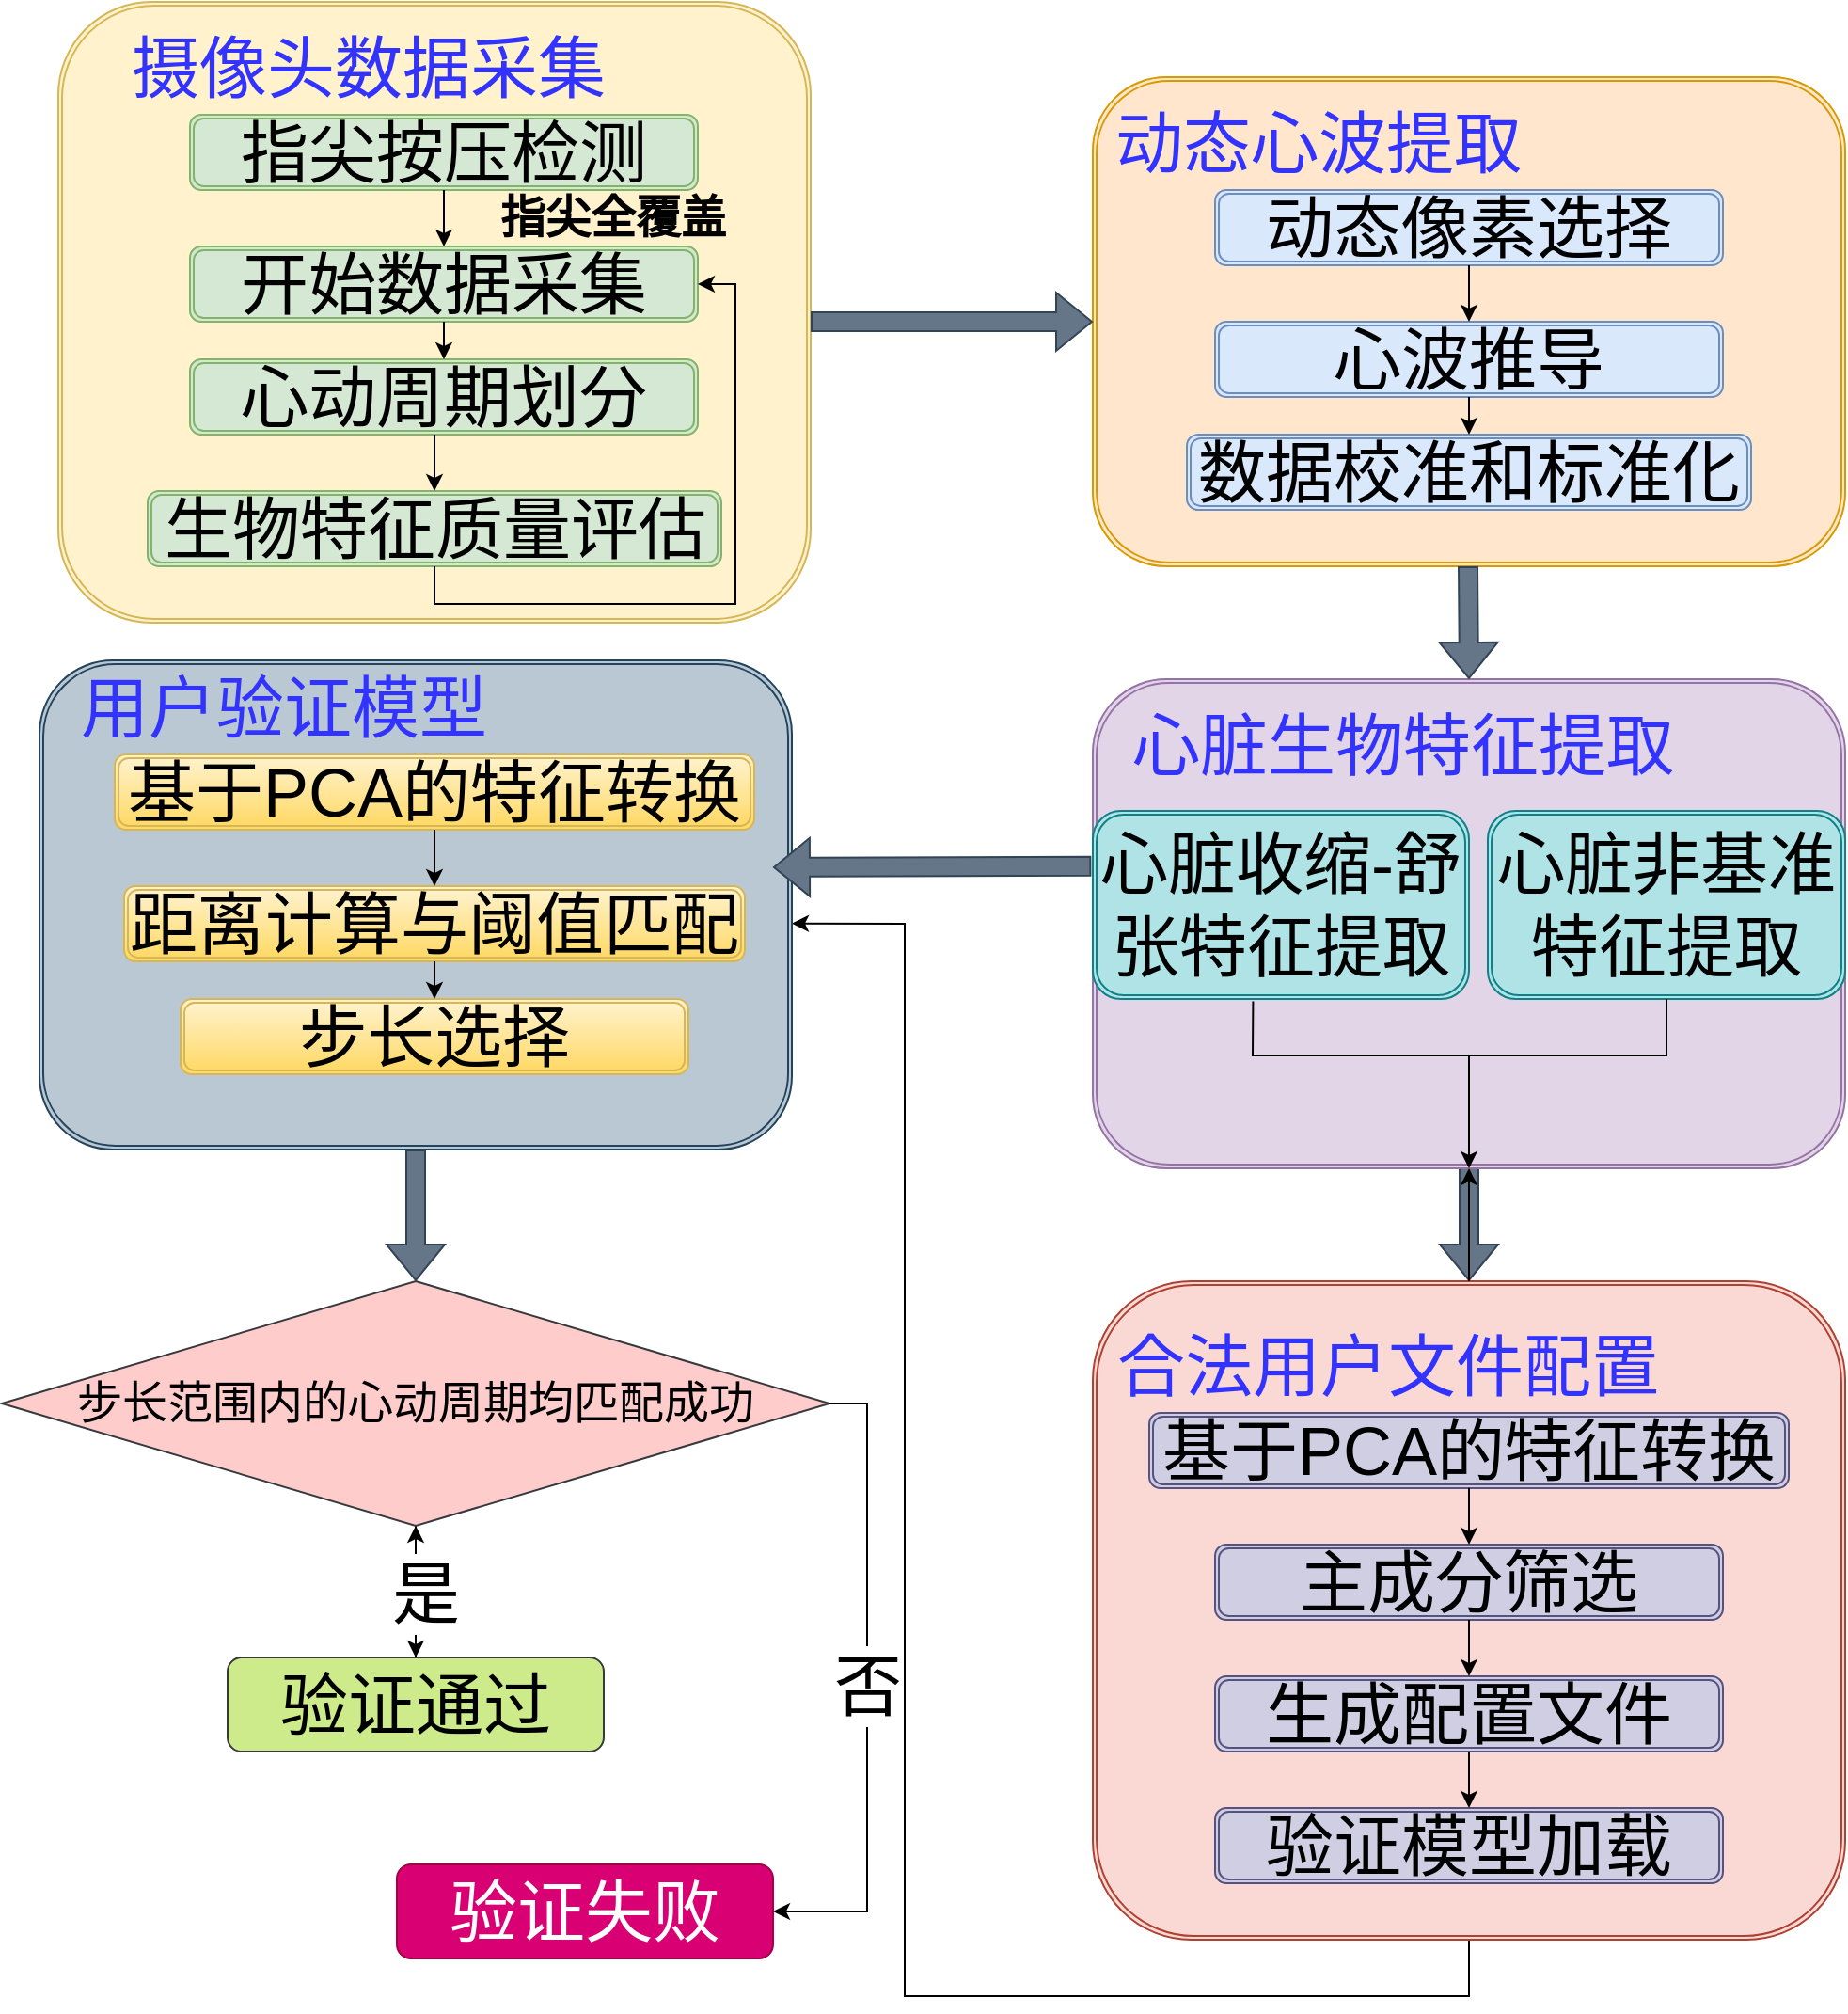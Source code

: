 <mxfile version="21.2.9" type="device">
  <diagram id="LueVu9AVdcKQogH0RVll" name="第 1 页">
    <mxGraphModel dx="1221" dy="790" grid="1" gridSize="10" guides="1" tooltips="1" connect="1" arrows="1" fold="1" page="1" pageScale="1" pageWidth="827" pageHeight="1169" math="0" shadow="0">
      <root>
        <mxCell id="0" />
        <mxCell id="1" parent="0" />
        <mxCell id="6ZJ0HU7NjOe2KrvccMY--1" value="" style="shape=ext;double=1;rounded=1;whiteSpace=wrap;html=1;fillColor=#fff2cc;strokeColor=#d6b656;movable=0;resizable=0;rotatable=0;deletable=0;editable=0;locked=1;connectable=0;" parent="1" vertex="1">
          <mxGeometry x="110" y="60" width="400" height="330" as="geometry" />
        </mxCell>
        <mxCell id="6ZJ0HU7NjOe2KrvccMY--2" value="&lt;font style=&quot;font-size: 36px;&quot;&gt;开始数据采集&lt;/font&gt;" style="shape=ext;double=1;rounded=1;whiteSpace=wrap;html=1;fillColor=#d5e8d4;strokeColor=#82b366;" parent="1" vertex="1">
          <mxGeometry x="180" y="190" width="270" height="40" as="geometry" />
        </mxCell>
        <mxCell id="6ZJ0HU7NjOe2KrvccMY--3" value="&lt;font style=&quot;font-size: 36px;&quot;&gt;指尖按压检测&lt;/font&gt;" style="shape=ext;double=1;rounded=1;whiteSpace=wrap;html=1;fillColor=#d5e8d4;strokeColor=#82b366;" parent="1" vertex="1">
          <mxGeometry x="180" y="120" width="270" height="40" as="geometry" />
        </mxCell>
        <mxCell id="6ZJ0HU7NjOe2KrvccMY--5" value="&lt;font style=&quot;font-size: 36px;&quot; color=&quot;#3333ff&quot;&gt;摄像头数据采集&lt;/font&gt;" style="text;html=1;align=center;verticalAlign=middle;whiteSpace=wrap;rounded=0;" parent="1" vertex="1">
          <mxGeometry x="140" y="80" width="270" height="30" as="geometry" />
        </mxCell>
        <mxCell id="6ZJ0HU7NjOe2KrvccMY--6" value="" style="endArrow=classic;html=1;rounded=0;exitX=0.5;exitY=1;exitDx=0;exitDy=0;entryX=0.5;entryY=0;entryDx=0;entryDy=0;" parent="1" source="6ZJ0HU7NjOe2KrvccMY--3" target="6ZJ0HU7NjOe2KrvccMY--2" edge="1">
          <mxGeometry width="50" height="50" relative="1" as="geometry">
            <mxPoint x="390" y="430" as="sourcePoint" />
            <mxPoint x="440" y="380" as="targetPoint" />
          </mxGeometry>
        </mxCell>
        <mxCell id="6ZJ0HU7NjOe2KrvccMY--7" value="&lt;font style=&quot;font-size: 24px;&quot;&gt;&lt;b&gt;指尖全覆盖&lt;/b&gt;&lt;/font&gt;" style="text;html=1;strokeColor=none;fillColor=none;align=center;verticalAlign=middle;whiteSpace=wrap;rounded=0;" parent="1" vertex="1">
          <mxGeometry x="340" y="160" width="130" height="30" as="geometry" />
        </mxCell>
        <mxCell id="6ZJ0HU7NjOe2KrvccMY--12" value="&lt;font style=&quot;font-size: 36px;&quot;&gt;心动周期划分&lt;/font&gt;" style="shape=ext;double=1;rounded=1;whiteSpace=wrap;html=1;fillColor=#d5e8d4;strokeColor=#82b366;" parent="1" vertex="1">
          <mxGeometry x="180" y="250" width="270" height="40" as="geometry" />
        </mxCell>
        <mxCell id="6ZJ0HU7NjOe2KrvccMY--13" value="&lt;font style=&quot;font-size: 36px;&quot;&gt;生物特征质量评估&lt;/font&gt;" style="shape=ext;double=1;rounded=1;whiteSpace=wrap;html=1;fillColor=#d5e8d4;strokeColor=#82b366;" parent="1" vertex="1">
          <mxGeometry x="157.5" y="320" width="305" height="40" as="geometry" />
        </mxCell>
        <mxCell id="6ZJ0HU7NjOe2KrvccMY--15" value="" style="endArrow=classic;html=1;rounded=0;exitX=0.5;exitY=1;exitDx=0;exitDy=0;entryX=0.5;entryY=0;entryDx=0;entryDy=0;" parent="1" source="6ZJ0HU7NjOe2KrvccMY--2" target="6ZJ0HU7NjOe2KrvccMY--12" edge="1">
          <mxGeometry width="50" height="50" relative="1" as="geometry">
            <mxPoint x="390" y="320" as="sourcePoint" />
            <mxPoint x="440" y="270" as="targetPoint" />
          </mxGeometry>
        </mxCell>
        <mxCell id="6ZJ0HU7NjOe2KrvccMY--19" value="" style="endArrow=classic;html=1;rounded=0;" parent="1" target="6ZJ0HU7NjOe2KrvccMY--13" edge="1">
          <mxGeometry width="50" height="50" relative="1" as="geometry">
            <mxPoint x="310" y="290" as="sourcePoint" />
            <mxPoint x="325" y="200" as="targetPoint" />
          </mxGeometry>
        </mxCell>
        <mxCell id="6ZJ0HU7NjOe2KrvccMY--20" value="" style="endArrow=classic;html=1;rounded=0;exitX=0.5;exitY=1;exitDx=0;exitDy=0;entryX=1;entryY=0.5;entryDx=0;entryDy=0;" parent="1" source="6ZJ0HU7NjOe2KrvccMY--13" target="6ZJ0HU7NjOe2KrvccMY--2" edge="1">
          <mxGeometry width="50" height="50" relative="1" as="geometry">
            <mxPoint x="390" y="320" as="sourcePoint" />
            <mxPoint x="440" y="270" as="targetPoint" />
            <Array as="points">
              <mxPoint x="310" y="380" />
              <mxPoint x="470" y="380" />
              <mxPoint x="470" y="210" />
            </Array>
          </mxGeometry>
        </mxCell>
        <mxCell id="6ZJ0HU7NjOe2KrvccMY--60" value="" style="shape=flexArrow;endArrow=classic;html=1;rounded=0;entryX=0.5;entryY=0;entryDx=0;entryDy=0;fillColor=#647687;strokeColor=#314354;" parent="1" target="6ZJ0HU7NjOe2KrvccMY--56" edge="1">
          <mxGeometry width="50" height="50" relative="1" as="geometry">
            <mxPoint x="860" y="640" as="sourcePoint" />
            <mxPoint x="440" y="990" as="targetPoint" />
          </mxGeometry>
        </mxCell>
        <mxCell id="6ZJ0HU7NjOe2KrvccMY--67" value="" style="endArrow=classic;html=1;rounded=0;entryX=1;entryY=0.538;entryDx=0;entryDy=0;exitX=0.5;exitY=1;exitDx=0;exitDy=0;entryPerimeter=0;" parent="1" source="6ZJ0HU7NjOe2KrvccMY--63" target="6ZJ0HU7NjOe2KrvccMY--37" edge="1">
          <mxGeometry width="50" height="50" relative="1" as="geometry">
            <mxPoint x="840" y="879.9" as="sourcePoint" />
            <mxPoint x="840" y="910" as="targetPoint" />
            <Array as="points">
              <mxPoint x="860" y="1120" />
              <mxPoint x="560" y="1120" />
              <mxPoint x="560" y="550" />
            </Array>
          </mxGeometry>
        </mxCell>
        <mxCell id="KNsYd2CcchHTfXmvDLvs-1" value="" style="group" parent="1" vertex="1" connectable="0">
          <mxGeometry x="660" y="100" width="400" height="260" as="geometry" />
        </mxCell>
        <mxCell id="6ZJ0HU7NjOe2KrvccMY--8" value="" style="shape=ext;double=1;rounded=1;whiteSpace=wrap;html=1;fillColor=#ffe6cc;strokeColor=#d79b00;" parent="KNsYd2CcchHTfXmvDLvs-1" vertex="1">
          <mxGeometry width="400" height="260" as="geometry" />
        </mxCell>
        <mxCell id="6ZJ0HU7NjOe2KrvccMY--23" value="&lt;font style=&quot;font-size: 36px;&quot; color=&quot;#3333ff&quot;&gt;动态心波提取&lt;/font&gt;" style="text;html=1;strokeColor=none;fillColor=none;align=center;verticalAlign=middle;whiteSpace=wrap;rounded=0;" parent="KNsYd2CcchHTfXmvDLvs-1" vertex="1">
          <mxGeometry x="10" y="20" width="220" height="30" as="geometry" />
        </mxCell>
        <mxCell id="6ZJ0HU7NjOe2KrvccMY--24" value="&lt;font style=&quot;font-size: 36px;&quot;&gt;动态像素选择&lt;/font&gt;" style="shape=ext;double=1;rounded=1;whiteSpace=wrap;html=1;fillColor=#dae8fc;strokeColor=#6c8ebf;" parent="KNsYd2CcchHTfXmvDLvs-1" vertex="1">
          <mxGeometry x="65" y="60" width="270" height="40" as="geometry" />
        </mxCell>
        <mxCell id="6ZJ0HU7NjOe2KrvccMY--25" value="&lt;font style=&quot;font-size: 36px;&quot;&gt;心波推导&lt;/font&gt;" style="shape=ext;double=1;rounded=1;whiteSpace=wrap;html=1;fillColor=#dae8fc;strokeColor=#6c8ebf;" parent="KNsYd2CcchHTfXmvDLvs-1" vertex="1">
          <mxGeometry x="65" y="130" width="270" height="40" as="geometry" />
        </mxCell>
        <mxCell id="6ZJ0HU7NjOe2KrvccMY--26" value="&lt;font style=&quot;font-size: 36px;&quot;&gt;数据校准和标准化&lt;/font&gt;" style="shape=ext;double=1;rounded=1;whiteSpace=wrap;html=1;fillColor=#dae8fc;strokeColor=#6c8ebf;" parent="KNsYd2CcchHTfXmvDLvs-1" vertex="1">
          <mxGeometry x="50" y="190" width="300" height="40" as="geometry" />
        </mxCell>
        <mxCell id="6ZJ0HU7NjOe2KrvccMY--27" value="" style="endArrow=classic;html=1;rounded=0;entryX=0.5;entryY=0;entryDx=0;entryDy=0;" parent="KNsYd2CcchHTfXmvDLvs-1" target="6ZJ0HU7NjOe2KrvccMY--25" edge="1">
          <mxGeometry width="50" height="50" relative="1" as="geometry">
            <mxPoint x="200" y="100" as="sourcePoint" />
            <mxPoint x="215" y="-180" as="targetPoint" />
          </mxGeometry>
        </mxCell>
        <mxCell id="6ZJ0HU7NjOe2KrvccMY--28" value="" style="endArrow=classic;html=1;rounded=0;entryX=0.5;entryY=0;entryDx=0;entryDy=0;exitX=0.5;exitY=1;exitDx=0;exitDy=0;" parent="KNsYd2CcchHTfXmvDLvs-1" source="6ZJ0HU7NjOe2KrvccMY--25" target="6ZJ0HU7NjOe2KrvccMY--26" edge="1">
          <mxGeometry width="50" height="50" relative="1" as="geometry">
            <mxPoint x="210" y="110" as="sourcePoint" />
            <mxPoint x="210" y="140" as="targetPoint" />
          </mxGeometry>
        </mxCell>
        <mxCell id="KNsYd2CcchHTfXmvDLvs-2" value="" style="group" parent="1" vertex="1" connectable="0">
          <mxGeometry x="660" y="420" width="400" height="260" as="geometry" />
        </mxCell>
        <mxCell id="6ZJ0HU7NjOe2KrvccMY--29" value="" style="shape=ext;double=1;rounded=1;whiteSpace=wrap;html=1;fillColor=#e1d5e7;strokeColor=#9673a6;" parent="KNsYd2CcchHTfXmvDLvs-2" vertex="1">
          <mxGeometry width="400" height="260" as="geometry" />
        </mxCell>
        <mxCell id="6ZJ0HU7NjOe2KrvccMY--31" value="&lt;font style=&quot;font-size: 36px;&quot; color=&quot;#3333ff&quot;&gt;心脏生物特征提取&lt;/font&gt;" style="text;html=1;strokeColor=none;fillColor=none;align=center;verticalAlign=middle;whiteSpace=wrap;rounded=0;" parent="KNsYd2CcchHTfXmvDLvs-2" vertex="1">
          <mxGeometry x="20" y="20" width="290" height="30" as="geometry" />
        </mxCell>
        <mxCell id="6ZJ0HU7NjOe2KrvccMY--32" value="&lt;font style=&quot;font-size: 36px;&quot;&gt;心脏收缩-舒张特征提取&lt;/font&gt;" style="shape=ext;double=1;rounded=1;whiteSpace=wrap;html=1;fillColor=#b0e3e6;strokeColor=#0e8088;" parent="KNsYd2CcchHTfXmvDLvs-2" vertex="1">
          <mxGeometry y="70" width="200" height="100" as="geometry" />
        </mxCell>
        <mxCell id="6ZJ0HU7NjOe2KrvccMY--34" value="&lt;font style=&quot;font-size: 36px;&quot;&gt;心脏非基准特征提取&lt;/font&gt;" style="shape=ext;double=1;rounded=1;whiteSpace=wrap;html=1;fillColor=#b0e3e6;strokeColor=#0e8088;" parent="KNsYd2CcchHTfXmvDLvs-2" vertex="1">
          <mxGeometry x="210" y="70" width="190" height="100" as="geometry" />
        </mxCell>
        <mxCell id="6ZJ0HU7NjOe2KrvccMY--35" value="" style="endArrow=classic;html=1;rounded=0;entryX=0.5;entryY=1;entryDx=0;entryDy=0;exitX=0.5;exitY=1;exitDx=0;exitDy=0;" parent="KNsYd2CcchHTfXmvDLvs-2" source="6ZJ0HU7NjOe2KrvccMY--34" target="6ZJ0HU7NjOe2KrvccMY--29" edge="1">
          <mxGeometry width="50" height="50" relative="1" as="geometry">
            <mxPoint x="290" y="50" as="sourcePoint" />
            <mxPoint x="340" as="targetPoint" />
            <Array as="points">
              <mxPoint x="305" y="200" />
              <mxPoint x="200" y="200" />
            </Array>
          </mxGeometry>
        </mxCell>
        <mxCell id="6ZJ0HU7NjOe2KrvccMY--36" value="" style="endArrow=none;html=1;rounded=0;entryX=0.426;entryY=1.013;entryDx=0;entryDy=0;entryPerimeter=0;" parent="KNsYd2CcchHTfXmvDLvs-2" target="6ZJ0HU7NjOe2KrvccMY--32" edge="1">
          <mxGeometry width="50" height="50" relative="1" as="geometry">
            <mxPoint x="200" y="200" as="sourcePoint" />
            <mxPoint x="340" as="targetPoint" />
            <Array as="points">
              <mxPoint x="140" y="200" />
              <mxPoint x="85" y="200" />
            </Array>
          </mxGeometry>
        </mxCell>
        <mxCell id="KNsYd2CcchHTfXmvDLvs-3" value="" style="group" parent="1" vertex="1" connectable="0">
          <mxGeometry x="660" y="740" width="400" height="350" as="geometry" />
        </mxCell>
        <mxCell id="6ZJ0HU7NjOe2KrvccMY--56" value="" style="shape=ext;double=1;rounded=1;whiteSpace=wrap;html=1;fillColor=#fad9d5;strokeColor=#ae4132;" parent="KNsYd2CcchHTfXmvDLvs-3" vertex="1">
          <mxGeometry width="400" height="350" as="geometry" />
        </mxCell>
        <mxCell id="6ZJ0HU7NjOe2KrvccMY--57" value="&lt;font style=&quot;font-size: 36px;&quot; color=&quot;#3333ff&quot;&gt;合法用户文件配置&lt;/font&gt;" style="text;html=1;strokeColor=none;fillColor=none;align=center;verticalAlign=middle;whiteSpace=wrap;rounded=0;" parent="KNsYd2CcchHTfXmvDLvs-3" vertex="1">
          <mxGeometry x="4" y="30" width="306" height="30" as="geometry" />
        </mxCell>
        <mxCell id="6ZJ0HU7NjOe2KrvccMY--58" value="&lt;font style=&quot;font-size: 36px;&quot;&gt;基于PCA的特征转换&lt;/font&gt;" style="shape=ext;double=1;rounded=1;whiteSpace=wrap;html=1;fillColor=#d0cee2;strokeColor=#56517e;" parent="KNsYd2CcchHTfXmvDLvs-3" vertex="1">
          <mxGeometry x="30" y="70" width="340" height="40" as="geometry" />
        </mxCell>
        <mxCell id="6ZJ0HU7NjOe2KrvccMY--61" value="&lt;font style=&quot;font-size: 36px;&quot;&gt;主成分筛选&lt;/font&gt;" style="shape=ext;double=1;rounded=1;whiteSpace=wrap;html=1;fillColor=#d0cee2;strokeColor=#56517e;" parent="KNsYd2CcchHTfXmvDLvs-3" vertex="1">
          <mxGeometry x="65" y="140" width="270" height="40" as="geometry" />
        </mxCell>
        <mxCell id="6ZJ0HU7NjOe2KrvccMY--62" value="&lt;font style=&quot;font-size: 36px;&quot;&gt;生成配置文件&lt;/font&gt;" style="shape=ext;double=1;rounded=1;whiteSpace=wrap;html=1;fillColor=#d0cee2;strokeColor=#56517e;" parent="KNsYd2CcchHTfXmvDLvs-3" vertex="1">
          <mxGeometry x="65" y="210" width="270" height="40" as="geometry" />
        </mxCell>
        <mxCell id="6ZJ0HU7NjOe2KrvccMY--63" value="&lt;font style=&quot;font-size: 36px;&quot;&gt;验证模型加载&lt;/font&gt;" style="shape=ext;double=1;rounded=1;whiteSpace=wrap;html=1;fillColor=#d0cee2;strokeColor=#56517e;" parent="KNsYd2CcchHTfXmvDLvs-3" vertex="1">
          <mxGeometry x="65" y="280" width="270" height="40" as="geometry" />
        </mxCell>
        <mxCell id="6ZJ0HU7NjOe2KrvccMY--64" value="" style="endArrow=classic;html=1;rounded=0;entryX=0.5;entryY=0;entryDx=0;entryDy=0;exitX=0.5;exitY=0.314;exitDx=0;exitDy=0;exitPerimeter=0;" parent="KNsYd2CcchHTfXmvDLvs-3" source="6ZJ0HU7NjOe2KrvccMY--56" target="6ZJ0HU7NjOe2KrvccMY--61" edge="1">
          <mxGeometry width="50" height="50" relative="1" as="geometry">
            <mxPoint x="-220" y="400" as="sourcePoint" />
            <mxPoint x="-170" y="350" as="targetPoint" />
          </mxGeometry>
        </mxCell>
        <mxCell id="6ZJ0HU7NjOe2KrvccMY--65" value="" style="endArrow=classic;html=1;rounded=0;entryX=0.5;entryY=0;entryDx=0;entryDy=0;exitX=0.5;exitY=1;exitDx=0;exitDy=0;" parent="KNsYd2CcchHTfXmvDLvs-3" source="6ZJ0HU7NjOe2KrvccMY--61" target="6ZJ0HU7NjOe2KrvccMY--62" edge="1">
          <mxGeometry width="50" height="50" relative="1" as="geometry">
            <mxPoint x="210" y="119.9" as="sourcePoint" />
            <mxPoint x="210" y="150" as="targetPoint" />
          </mxGeometry>
        </mxCell>
        <mxCell id="6ZJ0HU7NjOe2KrvccMY--66" value="" style="endArrow=classic;html=1;rounded=0;entryX=0.5;entryY=0;entryDx=0;entryDy=0;exitX=0.5;exitY=1;exitDx=0;exitDy=0;" parent="KNsYd2CcchHTfXmvDLvs-3" source="6ZJ0HU7NjOe2KrvccMY--62" target="6ZJ0HU7NjOe2KrvccMY--63" edge="1">
          <mxGeometry width="50" height="50" relative="1" as="geometry">
            <mxPoint x="220" y="129.9" as="sourcePoint" />
            <mxPoint x="220" y="160" as="targetPoint" />
          </mxGeometry>
        </mxCell>
        <mxCell id="KNsYd2CcchHTfXmvDLvs-4" value="" style="group" parent="1" vertex="1" connectable="0">
          <mxGeometry x="100" y="410" width="400" height="260" as="geometry" />
        </mxCell>
        <mxCell id="6ZJ0HU7NjOe2KrvccMY--37" value="" style="shape=ext;double=1;rounded=1;whiteSpace=wrap;html=1;fillColor=#bac8d3;strokeColor=#23445d;" parent="KNsYd2CcchHTfXmvDLvs-4" vertex="1">
          <mxGeometry width="400" height="260" as="geometry" />
        </mxCell>
        <mxCell id="6ZJ0HU7NjOe2KrvccMY--38" value="&lt;font style=&quot;font-size: 36px;&quot; color=&quot;#3333ff&quot;&gt;用户验证模型&lt;/font&gt;" style="text;html=1;strokeColor=none;fillColor=none;align=center;verticalAlign=middle;whiteSpace=wrap;rounded=0;" parent="KNsYd2CcchHTfXmvDLvs-4" vertex="1">
          <mxGeometry x="20" y="10" width="220" height="30" as="geometry" />
        </mxCell>
        <mxCell id="6ZJ0HU7NjOe2KrvccMY--39" value="&lt;font style=&quot;font-size: 36px;&quot;&gt;基于PCA的特征转换&lt;/font&gt;" style="shape=ext;double=1;rounded=1;whiteSpace=wrap;html=1;fillColor=#fff2cc;gradientColor=#ffd966;strokeColor=#d6b656;" parent="KNsYd2CcchHTfXmvDLvs-4" vertex="1">
          <mxGeometry x="40" y="50" width="340" height="40" as="geometry" />
        </mxCell>
        <mxCell id="6ZJ0HU7NjOe2KrvccMY--40" value="&lt;font style=&quot;font-size: 36px;&quot;&gt;距离计算与阈值匹配&lt;/font&gt;" style="shape=ext;double=1;rounded=1;whiteSpace=wrap;html=1;fillColor=#fff2cc;gradientColor=#ffd966;strokeColor=#d6b656;" parent="KNsYd2CcchHTfXmvDLvs-4" vertex="1">
          <mxGeometry x="45" y="120" width="330" height="40" as="geometry" />
        </mxCell>
        <mxCell id="6ZJ0HU7NjOe2KrvccMY--41" value="&lt;font style=&quot;font-size: 36px;&quot;&gt;步长选择&lt;/font&gt;" style="shape=ext;double=1;rounded=1;whiteSpace=wrap;html=1;fillColor=#fff2cc;gradientColor=#ffd966;strokeColor=#d6b656;" parent="KNsYd2CcchHTfXmvDLvs-4" vertex="1">
          <mxGeometry x="75" y="180" width="270" height="40" as="geometry" />
        </mxCell>
        <mxCell id="6ZJ0HU7NjOe2KrvccMY--43" value="" style="endArrow=classic;html=1;rounded=0;exitX=0.5;exitY=1;exitDx=0;exitDy=0;" parent="KNsYd2CcchHTfXmvDLvs-4" source="6ZJ0HU7NjOe2KrvccMY--39" target="6ZJ0HU7NjOe2KrvccMY--40" edge="1">
          <mxGeometry width="50" height="50" relative="1" as="geometry">
            <mxPoint x="220" y="-550" as="sourcePoint" />
            <mxPoint x="220" y="-520" as="targetPoint" />
          </mxGeometry>
        </mxCell>
        <mxCell id="6ZJ0HU7NjOe2KrvccMY--44" value="" style="endArrow=classic;html=1;rounded=0;exitX=0.5;exitY=1;exitDx=0;exitDy=0;" parent="KNsYd2CcchHTfXmvDLvs-4" source="6ZJ0HU7NjOe2KrvccMY--40" target="6ZJ0HU7NjOe2KrvccMY--41" edge="1">
          <mxGeometry width="50" height="50" relative="1" as="geometry">
            <mxPoint x="220" y="100" as="sourcePoint" />
            <mxPoint x="220" y="130" as="targetPoint" />
          </mxGeometry>
        </mxCell>
        <mxCell id="KNsYd2CcchHTfXmvDLvs-5" value="" style="shape=flexArrow;endArrow=classic;html=1;rounded=0;entryX=0;entryY=0.5;entryDx=0;entryDy=0;fillColor=#647687;strokeColor=#314354;" parent="1" target="6ZJ0HU7NjOe2KrvccMY--8" edge="1">
          <mxGeometry width="50" height="50" relative="1" as="geometry">
            <mxPoint x="510" y="230" as="sourcePoint" />
            <mxPoint x="650" y="490" as="targetPoint" />
          </mxGeometry>
        </mxCell>
        <mxCell id="KNsYd2CcchHTfXmvDLvs-6" value="" style="group" parent="1" vertex="1" connectable="0">
          <mxGeometry x="95.5" y="760" width="439" height="230" as="geometry" />
        </mxCell>
        <mxCell id="6ZJ0HU7NjOe2KrvccMY--50" value="" style="endArrow=classic;html=1;rounded=0;exitX=0.5;exitY=1;exitDx=0;exitDy=0;" parent="KNsYd2CcchHTfXmvDLvs-6" source="6ZJ0HU7NjOe2KrvccMY--49" edge="1">
          <mxGeometry relative="1" as="geometry">
            <mxPoint x="185" y="-10" as="sourcePoint" />
            <mxPoint x="204.5" y="180" as="targetPoint" />
          </mxGeometry>
        </mxCell>
        <mxCell id="6ZJ0HU7NjOe2KrvccMY--51" value="是" style="edgeLabel;resizable=0;html=1;align=center;verticalAlign=middle;" parent="6ZJ0HU7NjOe2KrvccMY--50" connectable="0" vertex="1">
          <mxGeometry relative="1" as="geometry" />
        </mxCell>
        <mxCell id="6ZJ0HU7NjOe2KrvccMY--49" value="&lt;font style=&quot;font-size: 24px;&quot;&gt;步长范围内的心动周期均匹配成功&lt;/font&gt;" style="rhombus;whiteSpace=wrap;html=1;fillColor=#ffcccc;strokeColor=#36393d;" parent="KNsYd2CcchHTfXmvDLvs-6" vertex="1">
          <mxGeometry x="-15.5" y="-20" width="440" height="130" as="geometry" />
        </mxCell>
        <mxCell id="YystwFp0mXTOJZBFrrXr-1" value="" style="edgeStyle=orthogonalEdgeStyle;rounded=0;orthogonalLoop=1;jettySize=auto;html=1;" edge="1" parent="KNsYd2CcchHTfXmvDLvs-6" source="6ZJ0HU7NjOe2KrvccMY--54" target="6ZJ0HU7NjOe2KrvccMY--49">
          <mxGeometry relative="1" as="geometry" />
        </mxCell>
        <mxCell id="YystwFp0mXTOJZBFrrXr-2" value="&lt;span style=&quot;font-size: 36px;&quot;&gt;是&lt;/span&gt;" style="edgeLabel;html=1;align=center;verticalAlign=middle;resizable=0;points=[];" vertex="1" connectable="0" parent="YystwFp0mXTOJZBFrrXr-1">
          <mxGeometry x="-0.019" y="-5" relative="1" as="geometry">
            <mxPoint as="offset" />
          </mxGeometry>
        </mxCell>
        <mxCell id="6ZJ0HU7NjOe2KrvccMY--54" value="&lt;font style=&quot;font-size: 36px;&quot;&gt;验证通过&lt;/font&gt;" style="rounded=1;whiteSpace=wrap;html=1;fillColor=#cdeb8b;strokeColor=#36393d;" parent="KNsYd2CcchHTfXmvDLvs-6" vertex="1">
          <mxGeometry x="104.5" y="180" width="200" height="50" as="geometry" />
        </mxCell>
        <mxCell id="KNsYd2CcchHTfXmvDLvs-7" value="" style="shape=flexArrow;endArrow=classic;html=1;rounded=0;entryX=0.975;entryY=0.423;entryDx=0;entryDy=0;fillColor=#647687;strokeColor=#314354;exitX=-0.002;exitY=0.382;exitDx=0;exitDy=0;entryPerimeter=0;exitPerimeter=0;" parent="1" source="6ZJ0HU7NjOe2KrvccMY--29" target="6ZJ0HU7NjOe2KrvccMY--37" edge="1">
          <mxGeometry width="50" height="50" relative="1" as="geometry">
            <mxPoint x="650" y="640" as="sourcePoint" />
            <mxPoint x="650" y="740" as="targetPoint" />
          </mxGeometry>
        </mxCell>
        <mxCell id="KNsYd2CcchHTfXmvDLvs-8" value="" style="shape=flexArrow;endArrow=classic;html=1;rounded=0;fillColor=#647687;strokeColor=#314354;" parent="1" edge="1">
          <mxGeometry width="50" height="50" relative="1" as="geometry">
            <mxPoint x="859.5" y="360" as="sourcePoint" />
            <mxPoint x="860" y="420" as="targetPoint" />
          </mxGeometry>
        </mxCell>
        <mxCell id="KNsYd2CcchHTfXmvDLvs-10" value="" style="edgeStyle=orthogonalEdgeStyle;rounded=0;orthogonalLoop=1;jettySize=auto;html=1;" parent="1" source="6ZJ0HU7NjOe2KrvccMY--56" target="6ZJ0HU7NjOe2KrvccMY--29" edge="1">
          <mxGeometry relative="1" as="geometry" />
        </mxCell>
        <mxCell id="KNsYd2CcchHTfXmvDLvs-11" value="" style="shape=flexArrow;endArrow=classic;html=1;rounded=0;fillColor=#647687;strokeColor=#314354;entryX=0.5;entryY=0;entryDx=0;entryDy=0;exitX=0.5;exitY=1;exitDx=0;exitDy=0;" parent="1" source="6ZJ0HU7NjOe2KrvccMY--37" target="6ZJ0HU7NjOe2KrvccMY--49" edge="1">
          <mxGeometry width="50" height="50" relative="1" as="geometry">
            <mxPoint x="869.5" y="370" as="sourcePoint" />
            <mxPoint x="870" y="430" as="targetPoint" />
          </mxGeometry>
        </mxCell>
        <mxCell id="6ZJ0HU7NjOe2KrvccMY--55" value="&lt;font style=&quot;font-size: 36px;&quot;&gt;验证失败&lt;/font&gt;" style="rounded=1;whiteSpace=wrap;html=1;fillColor=#d80073;strokeColor=#A50040;fontColor=#ffffff;" parent="1" vertex="1">
          <mxGeometry x="290" y="1050" width="200" height="50" as="geometry" />
        </mxCell>
        <mxCell id="6ZJ0HU7NjOe2KrvccMY--52" value="" style="endArrow=classic;html=1;rounded=0;exitX=1;exitY=0.5;exitDx=0;exitDy=0;entryX=1;entryY=0.5;entryDx=0;entryDy=0;" parent="1" source="6ZJ0HU7NjOe2KrvccMY--49" edge="1" target="6ZJ0HU7NjOe2KrvccMY--55">
          <mxGeometry relative="1" as="geometry">
            <mxPoint x="230.5" y="850" as="sourcePoint" />
            <mxPoint x="550" y="1080" as="targetPoint" />
            <Array as="points">
              <mxPoint x="540" y="805" />
              <mxPoint x="540" y="1075" />
            </Array>
          </mxGeometry>
        </mxCell>
        <mxCell id="6ZJ0HU7NjOe2KrvccMY--53" value="&lt;font style=&quot;font-size: 36px;&quot;&gt;否&lt;/font&gt;" style="edgeLabel;resizable=0;html=1;align=center;verticalAlign=middle;" parent="6ZJ0HU7NjOe2KrvccMY--52" connectable="0" vertex="1">
          <mxGeometry relative="1" as="geometry" />
        </mxCell>
      </root>
    </mxGraphModel>
  </diagram>
</mxfile>
